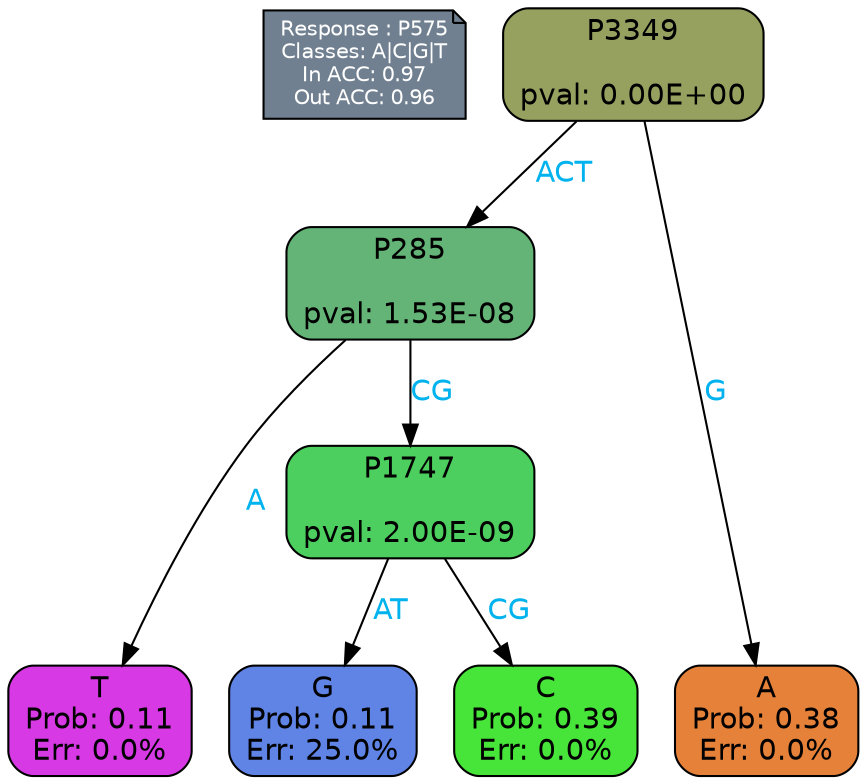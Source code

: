 digraph Tree {
node [shape=box, style="filled, rounded", color="black", fontname=helvetica] ;
graph [ranksep=equally, splines=polylines, bgcolor=transparent, dpi=600] ;
edge [fontname=helvetica] ;
LEGEND [label="Response : P575
Classes: A|C|G|T
In ACC: 0.97
Out ACC: 0.96
",shape=note,align=left,style=filled,fillcolor="slategray",fontcolor="white",fontsize=10];1 [label="P3349

pval: 0.00E+00", fillcolor="#96a05f"] ;
2 [label="P285

pval: 1.53E-08", fillcolor="#65b477"] ;
3 [label="T
Prob: 0.11
Err: 0.0%", fillcolor="#d739e5"] ;
4 [label="P1747

pval: 2.00E-09", fillcolor="#4ccf5f"] ;
5 [label="G
Prob: 0.11
Err: 25.0%", fillcolor="#6084e5"] ;
6 [label="C
Prob: 0.39
Err: 0.0%", fillcolor="#47e539"] ;
7 [label="A
Prob: 0.38
Err: 0.0%", fillcolor="#e58139"] ;
1 -> 2 [label="ACT",fontcolor=deepskyblue2] ;
1 -> 7 [label="G",fontcolor=deepskyblue2] ;
2 -> 3 [label="A",fontcolor=deepskyblue2] ;
2 -> 4 [label="CG",fontcolor=deepskyblue2] ;
4 -> 5 [label="AT",fontcolor=deepskyblue2] ;
4 -> 6 [label="CG",fontcolor=deepskyblue2] ;
{rank = same; 3;5;6;7;}{rank = same; LEGEND;1;}}